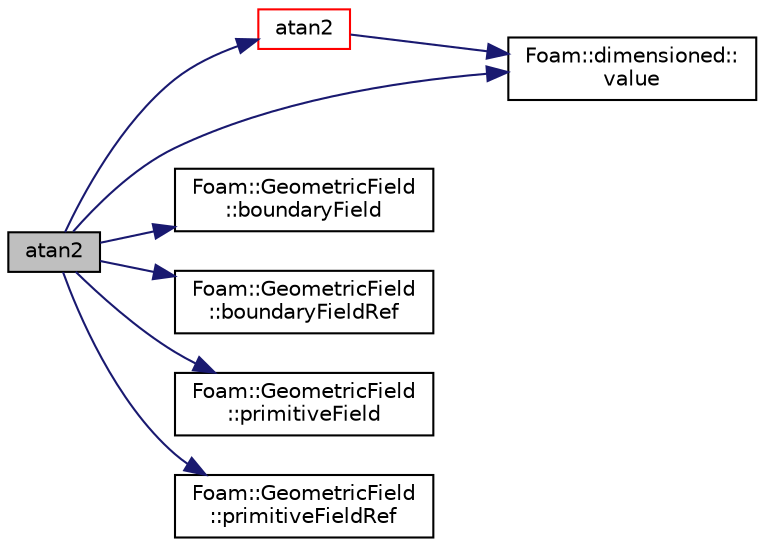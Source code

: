 digraph "atan2"
{
  bgcolor="transparent";
  edge [fontname="Helvetica",fontsize="10",labelfontname="Helvetica",labelfontsize="10"];
  node [fontname="Helvetica",fontsize="10",shape=record];
  rankdir="LR";
  Node88775 [label="atan2",height=0.2,width=0.4,color="black", fillcolor="grey75", style="filled", fontcolor="black"];
  Node88775 -> Node88776 [color="midnightblue",fontsize="10",style="solid",fontname="Helvetica"];
  Node88776 [label="atan2",height=0.2,width=0.4,color="red",URL="$a21851.html#a7c3244436f5bb68e49184c00b86ccc8d"];
  Node88776 -> Node88779 [color="midnightblue",fontsize="10",style="solid",fontname="Helvetica"];
  Node88779 [label="Foam::dimensioned::\lvalue",height=0.2,width=0.4,color="black",URL="$a27473.html#a7948200a26c85fc3a83ffa510a91d668",tooltip="Return const reference to value. "];
  Node88775 -> Node88780 [color="midnightblue",fontsize="10",style="solid",fontname="Helvetica"];
  Node88780 [label="Foam::GeometricField\l::boundaryField",height=0.2,width=0.4,color="black",URL="$a23249.html#a9ff7de36fba06b4f4f77a75142ad72b6",tooltip="Return const-reference to the boundary field. "];
  Node88775 -> Node88781 [color="midnightblue",fontsize="10",style="solid",fontname="Helvetica"];
  Node88781 [label="Foam::GeometricField\l::boundaryFieldRef",height=0.2,width=0.4,color="black",URL="$a23249.html#af3831c9fea9f6ae7532a6d57cc67c959",tooltip="Return a reference to the boundary field. "];
  Node88775 -> Node88782 [color="midnightblue",fontsize="10",style="solid",fontname="Helvetica"];
  Node88782 [label="Foam::GeometricField\l::primitiveField",height=0.2,width=0.4,color="black",URL="$a23249.html#a3d8b34acd265b26c7d4984d1618f9ee2",tooltip="Return a const-reference to the internal field. "];
  Node88775 -> Node88783 [color="midnightblue",fontsize="10",style="solid",fontname="Helvetica"];
  Node88783 [label="Foam::GeometricField\l::primitiveFieldRef",height=0.2,width=0.4,color="black",URL="$a23249.html#a1c19f056796aa3c294dccefee1f7d26d",tooltip="Return a reference to the internal field. "];
  Node88775 -> Node88779 [color="midnightblue",fontsize="10",style="solid",fontname="Helvetica"];
}
